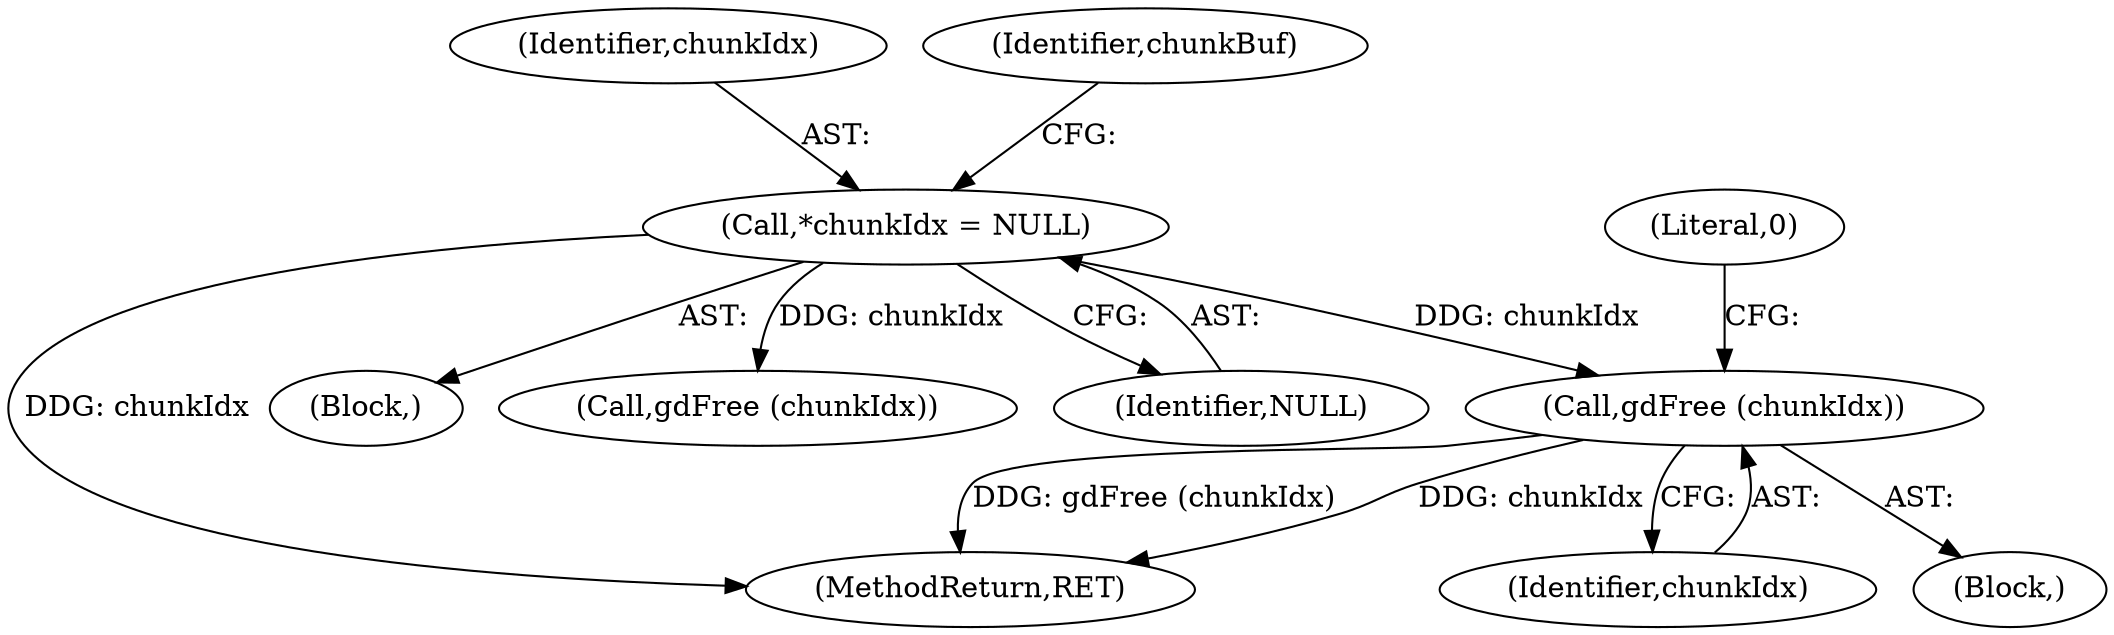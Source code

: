 digraph "0_libgd_fe9ed49dafa993e3af96b6a5a589efeea9bfb36f@pointer" {
"1000571" [label="(Call,gdFree (chunkIdx))"];
"1000142" [label="(Call,*chunkIdx = NULL)"];
"1000570" [label="(Block,)"];
"1000143" [label="(Identifier,chunkIdx)"];
"1000575" [label="(MethodReturn,RET)"];
"1000123" [label="(Block,)"];
"1000147" [label="(Identifier,chunkBuf)"];
"1000142" [label="(Call,*chunkIdx = NULL)"];
"1000548" [label="(Call,gdFree (chunkIdx))"];
"1000572" [label="(Identifier,chunkIdx)"];
"1000571" [label="(Call,gdFree (chunkIdx))"];
"1000574" [label="(Literal,0)"];
"1000144" [label="(Identifier,NULL)"];
"1000571" -> "1000570"  [label="AST: "];
"1000571" -> "1000572"  [label="CFG: "];
"1000572" -> "1000571"  [label="AST: "];
"1000574" -> "1000571"  [label="CFG: "];
"1000571" -> "1000575"  [label="DDG: gdFree (chunkIdx)"];
"1000571" -> "1000575"  [label="DDG: chunkIdx"];
"1000142" -> "1000571"  [label="DDG: chunkIdx"];
"1000142" -> "1000123"  [label="AST: "];
"1000142" -> "1000144"  [label="CFG: "];
"1000143" -> "1000142"  [label="AST: "];
"1000144" -> "1000142"  [label="AST: "];
"1000147" -> "1000142"  [label="CFG: "];
"1000142" -> "1000575"  [label="DDG: chunkIdx"];
"1000142" -> "1000548"  [label="DDG: chunkIdx"];
}
